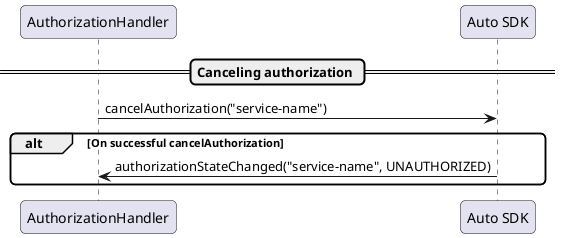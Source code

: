 @startuml
skinparam roundcorner 10
participant AuthorizationHandler as Authorization 
participant "Auto SDK" as AutoSDK 

== Canceling authorization ==
Authorization->AutoSDK : cancelAuthorization("service-name")

alt On successful cancelAuthorization
    AutoSDK->Authorization : authorizationStateChanged("service-name", UNAUTHORIZED)
end

@enduml